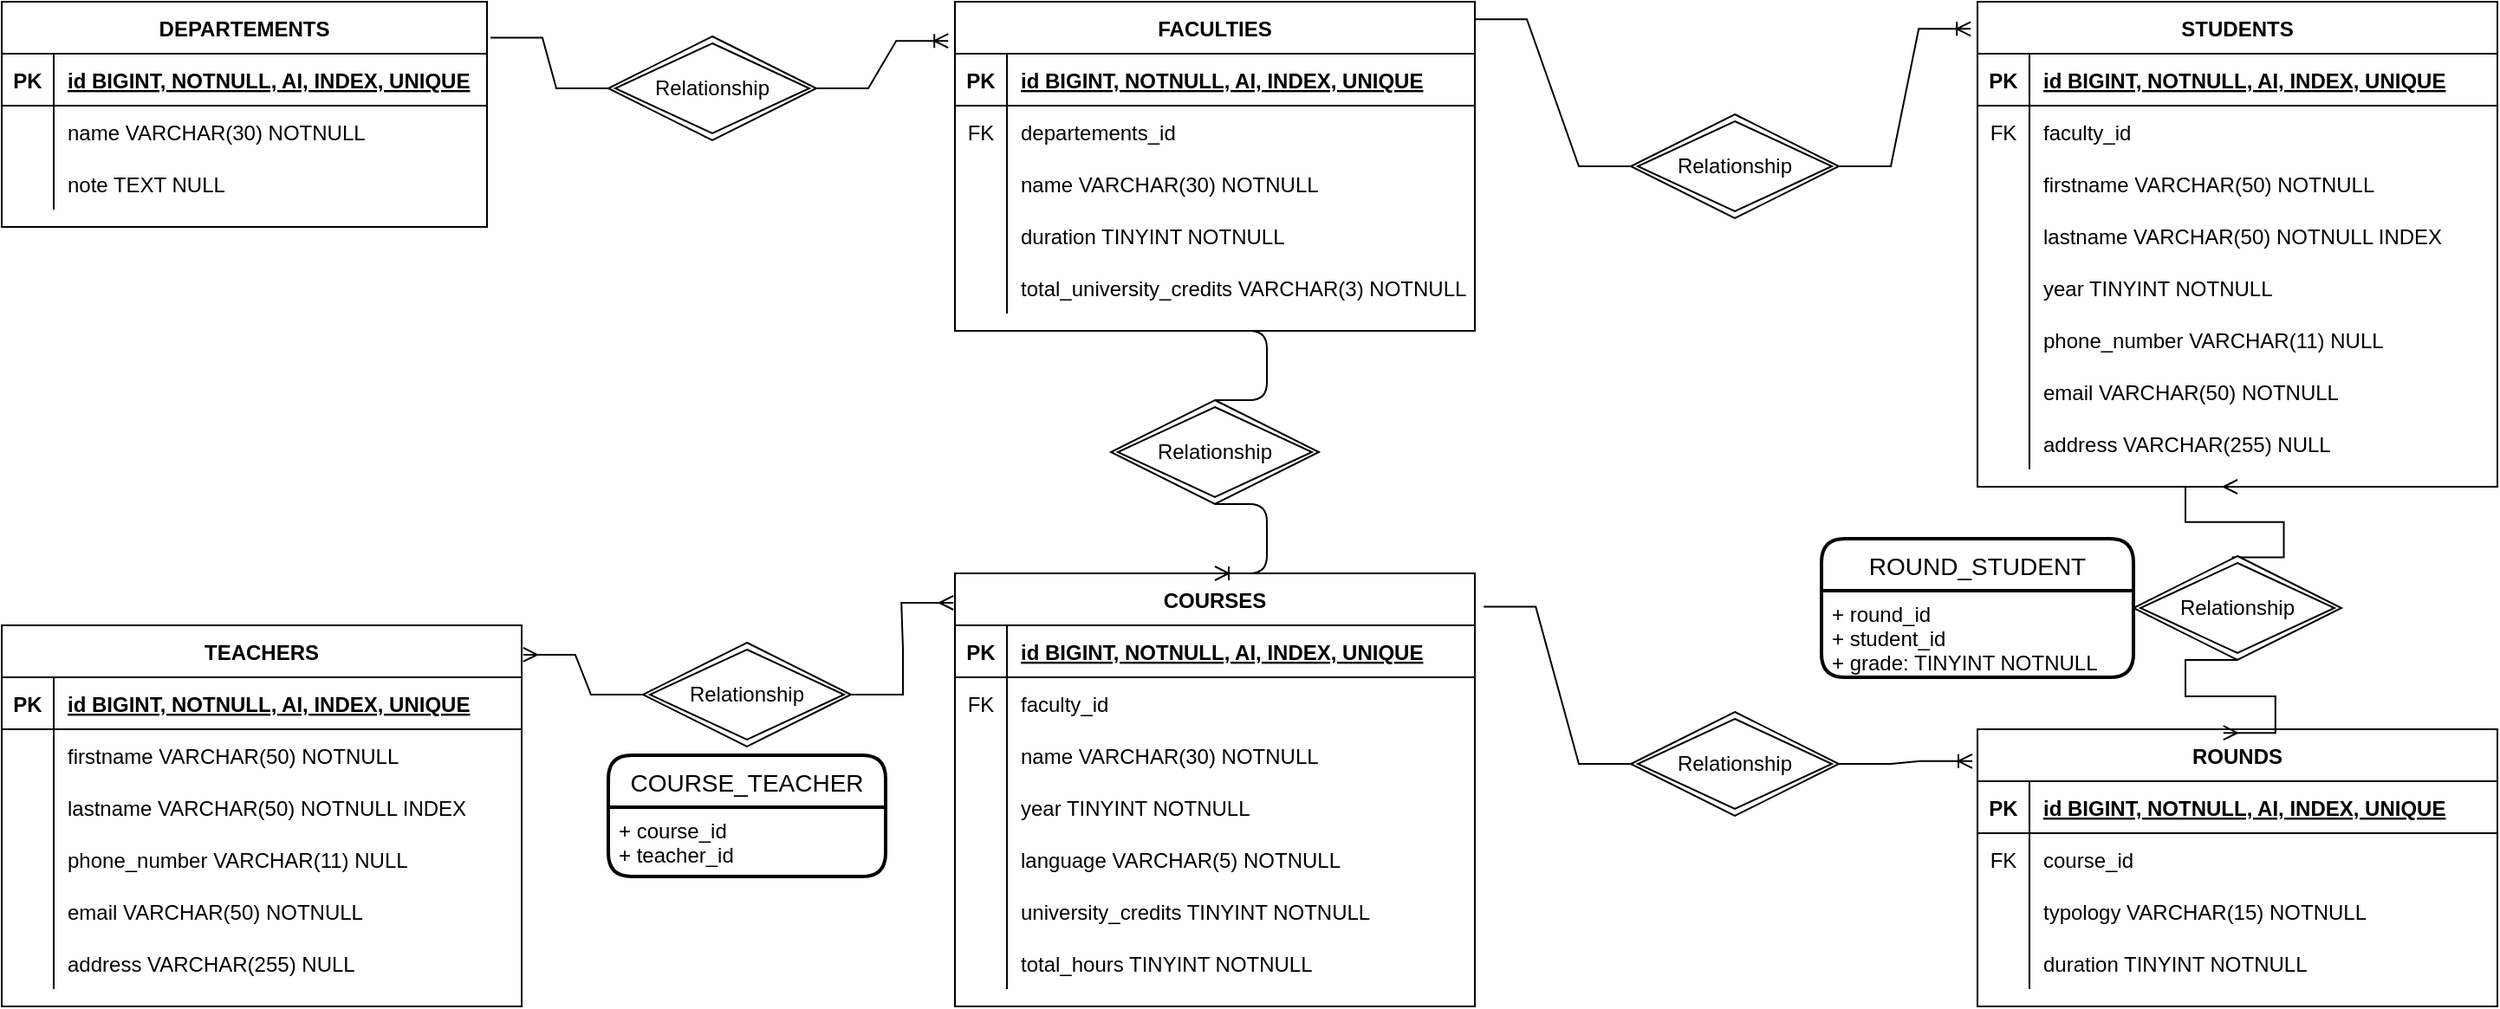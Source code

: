 <mxfile version="18.1.3" type="device"><diagram id="R2lEEEUBdFMjLlhIrx00" name="Page-1"><mxGraphModel dx="1234" dy="809" grid="1" gridSize="10" guides="1" tooltips="1" connect="1" arrows="1" fold="1" page="1" pageScale="1" pageWidth="850" pageHeight="1100" math="0" shadow="0" extFonts="Permanent Marker^https://fonts.googleapis.com/css?family=Permanent+Marker"><root><mxCell id="0"/><mxCell id="1" parent="0"/><mxCell id="C-vyLk0tnHw3VtMMgP7b-2" value="DEPARTEMENTS" style="shape=table;startSize=30;container=1;collapsible=1;childLayout=tableLayout;fixedRows=1;rowLines=0;fontStyle=1;align=center;resizeLast=1;" parent="1" vertex="1"><mxGeometry x="30" y="20" width="280" height="130" as="geometry"/></mxCell><mxCell id="C-vyLk0tnHw3VtMMgP7b-3" value="" style="shape=partialRectangle;collapsible=0;dropTarget=0;pointerEvents=0;fillColor=none;points=[[0,0.5],[1,0.5]];portConstraint=eastwest;top=0;left=0;right=0;bottom=1;" parent="C-vyLk0tnHw3VtMMgP7b-2" vertex="1"><mxGeometry y="30" width="280" height="30" as="geometry"/></mxCell><mxCell id="C-vyLk0tnHw3VtMMgP7b-4" value="PK" style="shape=partialRectangle;overflow=hidden;connectable=0;fillColor=none;top=0;left=0;bottom=0;right=0;fontStyle=1;" parent="C-vyLk0tnHw3VtMMgP7b-3" vertex="1"><mxGeometry width="30" height="30" as="geometry"><mxRectangle width="30" height="30" as="alternateBounds"/></mxGeometry></mxCell><mxCell id="C-vyLk0tnHw3VtMMgP7b-5" value="id BIGINT, NOTNULL, AI, INDEX, UNIQUE" style="shape=partialRectangle;overflow=hidden;connectable=0;fillColor=none;top=0;left=0;bottom=0;right=0;align=left;spacingLeft=6;fontStyle=5;" parent="C-vyLk0tnHw3VtMMgP7b-3" vertex="1"><mxGeometry x="30" width="250" height="30" as="geometry"><mxRectangle width="250" height="30" as="alternateBounds"/></mxGeometry></mxCell><mxCell id="2" value="" style="shape=partialRectangle;collapsible=0;dropTarget=0;pointerEvents=0;fillColor=none;points=[[0,0.5],[1,0.5]];portConstraint=eastwest;top=0;left=0;right=0;bottom=0;" parent="C-vyLk0tnHw3VtMMgP7b-2" vertex="1"><mxGeometry y="60" width="280" height="30" as="geometry"/></mxCell><mxCell id="3" value="" style="shape=partialRectangle;overflow=hidden;connectable=0;fillColor=none;top=0;left=0;bottom=0;right=0;" parent="2" vertex="1"><mxGeometry width="30" height="30" as="geometry"><mxRectangle width="30" height="30" as="alternateBounds"/></mxGeometry></mxCell><mxCell id="4" value="name VARCHAR(30) NOTNULL" style="shape=partialRectangle;overflow=hidden;connectable=0;fillColor=none;top=0;left=0;bottom=0;right=0;align=left;spacingLeft=6;" parent="2" vertex="1"><mxGeometry x="30" width="250" height="30" as="geometry"><mxRectangle width="250" height="30" as="alternateBounds"/></mxGeometry></mxCell><mxCell id="C-vyLk0tnHw3VtMMgP7b-6" value="" style="shape=partialRectangle;collapsible=0;dropTarget=0;pointerEvents=0;fillColor=none;points=[[0,0.5],[1,0.5]];portConstraint=eastwest;top=0;left=0;right=0;bottom=0;" parent="C-vyLk0tnHw3VtMMgP7b-2" vertex="1"><mxGeometry y="90" width="280" height="30" as="geometry"/></mxCell><mxCell id="C-vyLk0tnHw3VtMMgP7b-7" value="" style="shape=partialRectangle;overflow=hidden;connectable=0;fillColor=none;top=0;left=0;bottom=0;right=0;" parent="C-vyLk0tnHw3VtMMgP7b-6" vertex="1"><mxGeometry width="30" height="30" as="geometry"><mxRectangle width="30" height="30" as="alternateBounds"/></mxGeometry></mxCell><mxCell id="C-vyLk0tnHw3VtMMgP7b-8" value="note TEXT NULL" style="shape=partialRectangle;overflow=hidden;connectable=0;fillColor=none;top=0;left=0;bottom=0;right=0;align=left;spacingLeft=6;" parent="C-vyLk0tnHw3VtMMgP7b-6" vertex="1"><mxGeometry x="30" width="250" height="30" as="geometry"><mxRectangle width="250" height="30" as="alternateBounds"/></mxGeometry></mxCell><mxCell id="Ft1WFnxyvvb9Kvrl6ZHT-8" value="FACULTIES" style="shape=table;startSize=30;container=1;collapsible=1;childLayout=tableLayout;fixedRows=1;rowLines=0;fontStyle=1;align=center;resizeLast=1;" parent="1" vertex="1"><mxGeometry x="580" y="20" width="300" height="190" as="geometry"/></mxCell><mxCell id="Ft1WFnxyvvb9Kvrl6ZHT-9" value="" style="shape=partialRectangle;collapsible=0;dropTarget=0;pointerEvents=0;fillColor=none;points=[[0,0.5],[1,0.5]];portConstraint=eastwest;top=0;left=0;right=0;bottom=1;" parent="Ft1WFnxyvvb9Kvrl6ZHT-8" vertex="1"><mxGeometry y="30" width="300" height="30" as="geometry"/></mxCell><mxCell id="Ft1WFnxyvvb9Kvrl6ZHT-10" value="PK" style="shape=partialRectangle;overflow=hidden;connectable=0;fillColor=none;top=0;left=0;bottom=0;right=0;fontStyle=1;" parent="Ft1WFnxyvvb9Kvrl6ZHT-9" vertex="1"><mxGeometry width="30" height="30" as="geometry"><mxRectangle width="30" height="30" as="alternateBounds"/></mxGeometry></mxCell><mxCell id="Ft1WFnxyvvb9Kvrl6ZHT-11" value="id BIGINT, NOTNULL, AI, INDEX, UNIQUE" style="shape=partialRectangle;overflow=hidden;connectable=0;fillColor=none;top=0;left=0;bottom=0;right=0;align=left;spacingLeft=6;fontStyle=5;" parent="Ft1WFnxyvvb9Kvrl6ZHT-9" vertex="1"><mxGeometry x="30" width="270" height="30" as="geometry"><mxRectangle width="270" height="30" as="alternateBounds"/></mxGeometry></mxCell><mxCell id="Ft1WFnxyvvb9Kvrl6ZHT-12" value="" style="shape=partialRectangle;collapsible=0;dropTarget=0;pointerEvents=0;fillColor=none;points=[[0,0.5],[1,0.5]];portConstraint=eastwest;top=0;left=0;right=0;bottom=0;" parent="Ft1WFnxyvvb9Kvrl6ZHT-8" vertex="1"><mxGeometry y="60" width="300" height="30" as="geometry"/></mxCell><mxCell id="Ft1WFnxyvvb9Kvrl6ZHT-13" value="FK" style="shape=partialRectangle;overflow=hidden;connectable=0;fillColor=none;top=0;left=0;bottom=0;right=0;" parent="Ft1WFnxyvvb9Kvrl6ZHT-12" vertex="1"><mxGeometry width="30" height="30" as="geometry"><mxRectangle width="30" height="30" as="alternateBounds"/></mxGeometry></mxCell><mxCell id="Ft1WFnxyvvb9Kvrl6ZHT-14" value="departements_id" style="shape=partialRectangle;overflow=hidden;connectable=0;fillColor=none;top=0;left=0;bottom=0;right=0;align=left;spacingLeft=6;" parent="Ft1WFnxyvvb9Kvrl6ZHT-12" vertex="1"><mxGeometry x="30" width="270" height="30" as="geometry"><mxRectangle width="270" height="30" as="alternateBounds"/></mxGeometry></mxCell><mxCell id="Ft1WFnxyvvb9Kvrl6ZHT-115" value="" style="shape=partialRectangle;collapsible=0;dropTarget=0;pointerEvents=0;fillColor=none;points=[[0,0.5],[1,0.5]];portConstraint=eastwest;top=0;left=0;right=0;bottom=0;" parent="Ft1WFnxyvvb9Kvrl6ZHT-8" vertex="1"><mxGeometry y="90" width="300" height="30" as="geometry"/></mxCell><mxCell id="Ft1WFnxyvvb9Kvrl6ZHT-116" value="" style="shape=partialRectangle;overflow=hidden;connectable=0;fillColor=none;top=0;left=0;bottom=0;right=0;" parent="Ft1WFnxyvvb9Kvrl6ZHT-115" vertex="1"><mxGeometry width="30" height="30" as="geometry"><mxRectangle width="30" height="30" as="alternateBounds"/></mxGeometry></mxCell><mxCell id="Ft1WFnxyvvb9Kvrl6ZHT-117" value="name VARCHAR(30) NOTNULL" style="shape=partialRectangle;overflow=hidden;connectable=0;fillColor=none;top=0;left=0;bottom=0;right=0;align=left;spacingLeft=6;" parent="Ft1WFnxyvvb9Kvrl6ZHT-115" vertex="1"><mxGeometry x="30" width="270" height="30" as="geometry"><mxRectangle width="270" height="30" as="alternateBounds"/></mxGeometry></mxCell><mxCell id="Ft1WFnxyvvb9Kvrl6ZHT-15" value="" style="shape=partialRectangle;collapsible=0;dropTarget=0;pointerEvents=0;fillColor=none;points=[[0,0.5],[1,0.5]];portConstraint=eastwest;top=0;left=0;right=0;bottom=0;" parent="Ft1WFnxyvvb9Kvrl6ZHT-8" vertex="1"><mxGeometry y="120" width="300" height="30" as="geometry"/></mxCell><mxCell id="Ft1WFnxyvvb9Kvrl6ZHT-16" value="" style="shape=partialRectangle;overflow=hidden;connectable=0;fillColor=none;top=0;left=0;bottom=0;right=0;" parent="Ft1WFnxyvvb9Kvrl6ZHT-15" vertex="1"><mxGeometry width="30" height="30" as="geometry"><mxRectangle width="30" height="30" as="alternateBounds"/></mxGeometry></mxCell><mxCell id="Ft1WFnxyvvb9Kvrl6ZHT-17" value="duration TINYINT NOTNULL" style="shape=partialRectangle;overflow=hidden;connectable=0;fillColor=none;top=0;left=0;bottom=0;right=0;align=left;spacingLeft=6;" parent="Ft1WFnxyvvb9Kvrl6ZHT-15" vertex="1"><mxGeometry x="30" width="270" height="30" as="geometry"><mxRectangle width="270" height="30" as="alternateBounds"/></mxGeometry></mxCell><mxCell id="Ft1WFnxyvvb9Kvrl6ZHT-18" value="" style="shape=partialRectangle;collapsible=0;dropTarget=0;pointerEvents=0;fillColor=none;points=[[0,0.5],[1,0.5]];portConstraint=eastwest;top=0;left=0;right=0;bottom=0;" parent="Ft1WFnxyvvb9Kvrl6ZHT-8" vertex="1"><mxGeometry y="150" width="300" height="30" as="geometry"/></mxCell><mxCell id="Ft1WFnxyvvb9Kvrl6ZHT-19" value="" style="shape=partialRectangle;overflow=hidden;connectable=0;fillColor=none;top=0;left=0;bottom=0;right=0;" parent="Ft1WFnxyvvb9Kvrl6ZHT-18" vertex="1"><mxGeometry width="30" height="30" as="geometry"><mxRectangle width="30" height="30" as="alternateBounds"/></mxGeometry></mxCell><mxCell id="Ft1WFnxyvvb9Kvrl6ZHT-20" value="total_university_credits VARCHAR(3) NOTNULL" style="shape=partialRectangle;overflow=hidden;connectable=0;fillColor=none;top=0;left=0;bottom=0;right=0;align=left;spacingLeft=6;" parent="Ft1WFnxyvvb9Kvrl6ZHT-18" vertex="1"><mxGeometry x="30" width="270" height="30" as="geometry"><mxRectangle width="270" height="30" as="alternateBounds"/></mxGeometry></mxCell><mxCell id="Ft1WFnxyvvb9Kvrl6ZHT-21" value="COURSES" style="shape=table;startSize=30;container=1;collapsible=1;childLayout=tableLayout;fixedRows=1;rowLines=0;fontStyle=1;align=center;resizeLast=1;" parent="1" vertex="1"><mxGeometry x="580" y="350" width="300" height="250" as="geometry"/></mxCell><mxCell id="Ft1WFnxyvvb9Kvrl6ZHT-22" value="" style="shape=partialRectangle;collapsible=0;dropTarget=0;pointerEvents=0;fillColor=none;points=[[0,0.5],[1,0.5]];portConstraint=eastwest;top=0;left=0;right=0;bottom=1;" parent="Ft1WFnxyvvb9Kvrl6ZHT-21" vertex="1"><mxGeometry y="30" width="300" height="30" as="geometry"/></mxCell><mxCell id="Ft1WFnxyvvb9Kvrl6ZHT-23" value="PK" style="shape=partialRectangle;overflow=hidden;connectable=0;fillColor=none;top=0;left=0;bottom=0;right=0;fontStyle=1;" parent="Ft1WFnxyvvb9Kvrl6ZHT-22" vertex="1"><mxGeometry width="30" height="30" as="geometry"><mxRectangle width="30" height="30" as="alternateBounds"/></mxGeometry></mxCell><mxCell id="Ft1WFnxyvvb9Kvrl6ZHT-24" value="id BIGINT, NOTNULL, AI, INDEX, UNIQUE" style="shape=partialRectangle;overflow=hidden;connectable=0;fillColor=none;top=0;left=0;bottom=0;right=0;align=left;spacingLeft=6;fontStyle=5;" parent="Ft1WFnxyvvb9Kvrl6ZHT-22" vertex="1"><mxGeometry x="30" width="270" height="30" as="geometry"><mxRectangle width="270" height="30" as="alternateBounds"/></mxGeometry></mxCell><mxCell id="5" value="" style="shape=partialRectangle;collapsible=0;dropTarget=0;pointerEvents=0;fillColor=none;points=[[0,0.5],[1,0.5]];portConstraint=eastwest;top=0;left=0;right=0;bottom=0;" parent="Ft1WFnxyvvb9Kvrl6ZHT-21" vertex="1"><mxGeometry y="60" width="300" height="30" as="geometry"/></mxCell><mxCell id="6" value="FK" style="shape=partialRectangle;overflow=hidden;connectable=0;fillColor=none;top=0;left=0;bottom=0;right=0;" parent="5" vertex="1"><mxGeometry width="30" height="30" as="geometry"><mxRectangle width="30" height="30" as="alternateBounds"/></mxGeometry></mxCell><mxCell id="7" value="faculty_id" style="shape=partialRectangle;overflow=hidden;connectable=0;fillColor=none;top=0;left=0;bottom=0;right=0;align=left;spacingLeft=6;" parent="5" vertex="1"><mxGeometry x="30" width="270" height="30" as="geometry"><mxRectangle width="270" height="30" as="alternateBounds"/></mxGeometry></mxCell><mxCell id="Ft1WFnxyvvb9Kvrl6ZHT-25" value="" style="shape=partialRectangle;collapsible=0;dropTarget=0;pointerEvents=0;fillColor=none;points=[[0,0.5],[1,0.5]];portConstraint=eastwest;top=0;left=0;right=0;bottom=0;" parent="Ft1WFnxyvvb9Kvrl6ZHT-21" vertex="1"><mxGeometry y="90" width="300" height="30" as="geometry"/></mxCell><mxCell id="Ft1WFnxyvvb9Kvrl6ZHT-26" value="" style="shape=partialRectangle;overflow=hidden;connectable=0;fillColor=none;top=0;left=0;bottom=0;right=0;" parent="Ft1WFnxyvvb9Kvrl6ZHT-25" vertex="1"><mxGeometry width="30" height="30" as="geometry"><mxRectangle width="30" height="30" as="alternateBounds"/></mxGeometry></mxCell><mxCell id="Ft1WFnxyvvb9Kvrl6ZHT-27" value="name VARCHAR(30) NOTNULL" style="shape=partialRectangle;overflow=hidden;connectable=0;fillColor=none;top=0;left=0;bottom=0;right=0;align=left;spacingLeft=6;" parent="Ft1WFnxyvvb9Kvrl6ZHT-25" vertex="1"><mxGeometry x="30" width="270" height="30" as="geometry"><mxRectangle width="270" height="30" as="alternateBounds"/></mxGeometry></mxCell><mxCell id="Ft1WFnxyvvb9Kvrl6ZHT-28" value="" style="shape=partialRectangle;collapsible=0;dropTarget=0;pointerEvents=0;fillColor=none;points=[[0,0.5],[1,0.5]];portConstraint=eastwest;top=0;left=0;right=0;bottom=0;" parent="Ft1WFnxyvvb9Kvrl6ZHT-21" vertex="1"><mxGeometry y="120" width="300" height="30" as="geometry"/></mxCell><mxCell id="Ft1WFnxyvvb9Kvrl6ZHT-29" value="" style="shape=partialRectangle;overflow=hidden;connectable=0;fillColor=none;top=0;left=0;bottom=0;right=0;" parent="Ft1WFnxyvvb9Kvrl6ZHT-28" vertex="1"><mxGeometry width="30" height="30" as="geometry"><mxRectangle width="30" height="30" as="alternateBounds"/></mxGeometry></mxCell><mxCell id="Ft1WFnxyvvb9Kvrl6ZHT-30" value="year TINYINT NOTNULL" style="shape=partialRectangle;overflow=hidden;connectable=0;fillColor=none;top=0;left=0;bottom=0;right=0;align=left;spacingLeft=6;" parent="Ft1WFnxyvvb9Kvrl6ZHT-28" vertex="1"><mxGeometry x="30" width="270" height="30" as="geometry"><mxRectangle width="270" height="30" as="alternateBounds"/></mxGeometry></mxCell><mxCell id="Ft1WFnxyvvb9Kvrl6ZHT-31" value="" style="shape=partialRectangle;collapsible=0;dropTarget=0;pointerEvents=0;fillColor=none;points=[[0,0.5],[1,0.5]];portConstraint=eastwest;top=0;left=0;right=0;bottom=0;" parent="Ft1WFnxyvvb9Kvrl6ZHT-21" vertex="1"><mxGeometry y="150" width="300" height="30" as="geometry"/></mxCell><mxCell id="Ft1WFnxyvvb9Kvrl6ZHT-32" value="" style="shape=partialRectangle;overflow=hidden;connectable=0;fillColor=none;top=0;left=0;bottom=0;right=0;" parent="Ft1WFnxyvvb9Kvrl6ZHT-31" vertex="1"><mxGeometry width="30" height="30" as="geometry"><mxRectangle width="30" height="30" as="alternateBounds"/></mxGeometry></mxCell><mxCell id="Ft1WFnxyvvb9Kvrl6ZHT-33" value="language VARCHAR(5) NOTNULL" style="shape=partialRectangle;overflow=hidden;connectable=0;fillColor=none;top=0;left=0;bottom=0;right=0;align=left;spacingLeft=6;" parent="Ft1WFnxyvvb9Kvrl6ZHT-31" vertex="1"><mxGeometry x="30" width="270" height="30" as="geometry"><mxRectangle width="270" height="30" as="alternateBounds"/></mxGeometry></mxCell><mxCell id="Ft1WFnxyvvb9Kvrl6ZHT-34" value="" style="shape=partialRectangle;collapsible=0;dropTarget=0;pointerEvents=0;fillColor=none;points=[[0,0.5],[1,0.5]];portConstraint=eastwest;top=0;left=0;right=0;bottom=0;" parent="Ft1WFnxyvvb9Kvrl6ZHT-21" vertex="1"><mxGeometry y="180" width="300" height="30" as="geometry"/></mxCell><mxCell id="Ft1WFnxyvvb9Kvrl6ZHT-35" value="" style="shape=partialRectangle;overflow=hidden;connectable=0;fillColor=none;top=0;left=0;bottom=0;right=0;" parent="Ft1WFnxyvvb9Kvrl6ZHT-34" vertex="1"><mxGeometry width="30" height="30" as="geometry"><mxRectangle width="30" height="30" as="alternateBounds"/></mxGeometry></mxCell><mxCell id="Ft1WFnxyvvb9Kvrl6ZHT-36" value="university_credits TINYINT NOTNULL" style="shape=partialRectangle;overflow=hidden;connectable=0;fillColor=none;top=0;left=0;bottom=0;right=0;align=left;spacingLeft=6;" parent="Ft1WFnxyvvb9Kvrl6ZHT-34" vertex="1"><mxGeometry x="30" width="270" height="30" as="geometry"><mxRectangle width="270" height="30" as="alternateBounds"/></mxGeometry></mxCell><mxCell id="Ft1WFnxyvvb9Kvrl6ZHT-37" value="" style="shape=partialRectangle;collapsible=0;dropTarget=0;pointerEvents=0;fillColor=none;points=[[0,0.5],[1,0.5]];portConstraint=eastwest;top=0;left=0;right=0;bottom=0;" parent="Ft1WFnxyvvb9Kvrl6ZHT-21" vertex="1"><mxGeometry y="210" width="300" height="30" as="geometry"/></mxCell><mxCell id="Ft1WFnxyvvb9Kvrl6ZHT-38" value="" style="shape=partialRectangle;overflow=hidden;connectable=0;fillColor=none;top=0;left=0;bottom=0;right=0;" parent="Ft1WFnxyvvb9Kvrl6ZHT-37" vertex="1"><mxGeometry width="30" height="30" as="geometry"><mxRectangle width="30" height="30" as="alternateBounds"/></mxGeometry></mxCell><mxCell id="Ft1WFnxyvvb9Kvrl6ZHT-39" value="total_hours TINYINT NOTNULL" style="shape=partialRectangle;overflow=hidden;connectable=0;fillColor=none;top=0;left=0;bottom=0;right=0;align=left;spacingLeft=6;" parent="Ft1WFnxyvvb9Kvrl6ZHT-37" vertex="1"><mxGeometry x="30" width="270" height="30" as="geometry"><mxRectangle width="270" height="30" as="alternateBounds"/></mxGeometry></mxCell><mxCell id="Ft1WFnxyvvb9Kvrl6ZHT-40" value="TEACHERS" style="shape=table;startSize=30;container=1;collapsible=1;childLayout=tableLayout;fixedRows=1;rowLines=0;fontStyle=1;align=center;resizeLast=1;" parent="1" vertex="1"><mxGeometry x="30" y="380" width="300" height="220" as="geometry"/></mxCell><mxCell id="Ft1WFnxyvvb9Kvrl6ZHT-41" value="" style="shape=partialRectangle;collapsible=0;dropTarget=0;pointerEvents=0;fillColor=none;points=[[0,0.5],[1,0.5]];portConstraint=eastwest;top=0;left=0;right=0;bottom=1;" parent="Ft1WFnxyvvb9Kvrl6ZHT-40" vertex="1"><mxGeometry y="30" width="300" height="30" as="geometry"/></mxCell><mxCell id="Ft1WFnxyvvb9Kvrl6ZHT-42" value="PK" style="shape=partialRectangle;overflow=hidden;connectable=0;fillColor=none;top=0;left=0;bottom=0;right=0;fontStyle=1;" parent="Ft1WFnxyvvb9Kvrl6ZHT-41" vertex="1"><mxGeometry width="30" height="30" as="geometry"><mxRectangle width="30" height="30" as="alternateBounds"/></mxGeometry></mxCell><mxCell id="Ft1WFnxyvvb9Kvrl6ZHT-43" value="id BIGINT, NOTNULL, AI, INDEX, UNIQUE" style="shape=partialRectangle;overflow=hidden;connectable=0;fillColor=none;top=0;left=0;bottom=0;right=0;align=left;spacingLeft=6;fontStyle=5;" parent="Ft1WFnxyvvb9Kvrl6ZHT-41" vertex="1"><mxGeometry x="30" width="270" height="30" as="geometry"><mxRectangle width="270" height="30" as="alternateBounds"/></mxGeometry></mxCell><mxCell id="Ft1WFnxyvvb9Kvrl6ZHT-44" value="" style="shape=partialRectangle;collapsible=0;dropTarget=0;pointerEvents=0;fillColor=none;points=[[0,0.5],[1,0.5]];portConstraint=eastwest;top=0;left=0;right=0;bottom=0;" parent="Ft1WFnxyvvb9Kvrl6ZHT-40" vertex="1"><mxGeometry y="60" width="300" height="30" as="geometry"/></mxCell><mxCell id="Ft1WFnxyvvb9Kvrl6ZHT-45" value="" style="shape=partialRectangle;overflow=hidden;connectable=0;fillColor=none;top=0;left=0;bottom=0;right=0;" parent="Ft1WFnxyvvb9Kvrl6ZHT-44" vertex="1"><mxGeometry width="30" height="30" as="geometry"><mxRectangle width="30" height="30" as="alternateBounds"/></mxGeometry></mxCell><mxCell id="Ft1WFnxyvvb9Kvrl6ZHT-46" value="firstname VARCHAR(50) NOTNULL" style="shape=partialRectangle;overflow=hidden;connectable=0;fillColor=none;top=0;left=0;bottom=0;right=0;align=left;spacingLeft=6;" parent="Ft1WFnxyvvb9Kvrl6ZHT-44" vertex="1"><mxGeometry x="30" width="270" height="30" as="geometry"><mxRectangle width="270" height="30" as="alternateBounds"/></mxGeometry></mxCell><mxCell id="Ft1WFnxyvvb9Kvrl6ZHT-59" value="" style="shape=partialRectangle;collapsible=0;dropTarget=0;pointerEvents=0;fillColor=none;points=[[0,0.5],[1,0.5]];portConstraint=eastwest;top=0;left=0;right=0;bottom=0;" parent="Ft1WFnxyvvb9Kvrl6ZHT-40" vertex="1"><mxGeometry y="90" width="300" height="30" as="geometry"/></mxCell><mxCell id="Ft1WFnxyvvb9Kvrl6ZHT-60" value="" style="shape=partialRectangle;overflow=hidden;connectable=0;fillColor=none;top=0;left=0;bottom=0;right=0;" parent="Ft1WFnxyvvb9Kvrl6ZHT-59" vertex="1"><mxGeometry width="30" height="30" as="geometry"><mxRectangle width="30" height="30" as="alternateBounds"/></mxGeometry></mxCell><mxCell id="Ft1WFnxyvvb9Kvrl6ZHT-61" value="lastname VARCHAR(50) NOTNULL INDEX" style="shape=partialRectangle;overflow=hidden;connectable=0;fillColor=none;top=0;left=0;bottom=0;right=0;align=left;spacingLeft=6;" parent="Ft1WFnxyvvb9Kvrl6ZHT-59" vertex="1"><mxGeometry x="30" width="270" height="30" as="geometry"><mxRectangle width="270" height="30" as="alternateBounds"/></mxGeometry></mxCell><mxCell id="Ft1WFnxyvvb9Kvrl6ZHT-47" value="" style="shape=partialRectangle;collapsible=0;dropTarget=0;pointerEvents=0;fillColor=none;points=[[0,0.5],[1,0.5]];portConstraint=eastwest;top=0;left=0;right=0;bottom=0;" parent="Ft1WFnxyvvb9Kvrl6ZHT-40" vertex="1"><mxGeometry y="120" width="300" height="30" as="geometry"/></mxCell><mxCell id="Ft1WFnxyvvb9Kvrl6ZHT-48" value="" style="shape=partialRectangle;overflow=hidden;connectable=0;fillColor=none;top=0;left=0;bottom=0;right=0;" parent="Ft1WFnxyvvb9Kvrl6ZHT-47" vertex="1"><mxGeometry width="30" height="30" as="geometry"><mxRectangle width="30" height="30" as="alternateBounds"/></mxGeometry></mxCell><mxCell id="Ft1WFnxyvvb9Kvrl6ZHT-49" value="phone_number VARCHAR(11) NULL" style="shape=partialRectangle;overflow=hidden;connectable=0;fillColor=none;top=0;left=0;bottom=0;right=0;align=left;spacingLeft=6;" parent="Ft1WFnxyvvb9Kvrl6ZHT-47" vertex="1"><mxGeometry x="30" width="270" height="30" as="geometry"><mxRectangle width="270" height="30" as="alternateBounds"/></mxGeometry></mxCell><mxCell id="Ft1WFnxyvvb9Kvrl6ZHT-50" value="" style="shape=partialRectangle;collapsible=0;dropTarget=0;pointerEvents=0;fillColor=none;points=[[0,0.5],[1,0.5]];portConstraint=eastwest;top=0;left=0;right=0;bottom=0;" parent="Ft1WFnxyvvb9Kvrl6ZHT-40" vertex="1"><mxGeometry y="150" width="300" height="30" as="geometry"/></mxCell><mxCell id="Ft1WFnxyvvb9Kvrl6ZHT-51" value="" style="shape=partialRectangle;overflow=hidden;connectable=0;fillColor=none;top=0;left=0;bottom=0;right=0;" parent="Ft1WFnxyvvb9Kvrl6ZHT-50" vertex="1"><mxGeometry width="30" height="30" as="geometry"><mxRectangle width="30" height="30" as="alternateBounds"/></mxGeometry></mxCell><mxCell id="Ft1WFnxyvvb9Kvrl6ZHT-52" value="email VARCHAR(50) NOTNULL" style="shape=partialRectangle;overflow=hidden;connectable=0;fillColor=none;top=0;left=0;bottom=0;right=0;align=left;spacingLeft=6;" parent="Ft1WFnxyvvb9Kvrl6ZHT-50" vertex="1"><mxGeometry x="30" width="270" height="30" as="geometry"><mxRectangle width="270" height="30" as="alternateBounds"/></mxGeometry></mxCell><mxCell id="Ft1WFnxyvvb9Kvrl6ZHT-53" value="" style="shape=partialRectangle;collapsible=0;dropTarget=0;pointerEvents=0;fillColor=none;points=[[0,0.5],[1,0.5]];portConstraint=eastwest;top=0;left=0;right=0;bottom=0;" parent="Ft1WFnxyvvb9Kvrl6ZHT-40" vertex="1"><mxGeometry y="180" width="300" height="30" as="geometry"/></mxCell><mxCell id="Ft1WFnxyvvb9Kvrl6ZHT-54" value="" style="shape=partialRectangle;overflow=hidden;connectable=0;fillColor=none;top=0;left=0;bottom=0;right=0;" parent="Ft1WFnxyvvb9Kvrl6ZHT-53" vertex="1"><mxGeometry width="30" height="30" as="geometry"><mxRectangle width="30" height="30" as="alternateBounds"/></mxGeometry></mxCell><mxCell id="Ft1WFnxyvvb9Kvrl6ZHT-55" value="address VARCHAR(255) NULL" style="shape=partialRectangle;overflow=hidden;connectable=0;fillColor=none;top=0;left=0;bottom=0;right=0;align=left;spacingLeft=6;" parent="Ft1WFnxyvvb9Kvrl6ZHT-53" vertex="1"><mxGeometry x="30" width="270" height="30" as="geometry"><mxRectangle width="270" height="30" as="alternateBounds"/></mxGeometry></mxCell><mxCell id="Ft1WFnxyvvb9Kvrl6ZHT-62" value="STUDENTS" style="shape=table;startSize=30;container=1;collapsible=1;childLayout=tableLayout;fixedRows=1;rowLines=0;fontStyle=1;align=center;resizeLast=1;" parent="1" vertex="1"><mxGeometry x="1170" y="20" width="300" height="280" as="geometry"/></mxCell><mxCell id="Ft1WFnxyvvb9Kvrl6ZHT-63" value="" style="shape=partialRectangle;collapsible=0;dropTarget=0;pointerEvents=0;fillColor=none;points=[[0,0.5],[1,0.5]];portConstraint=eastwest;top=0;left=0;right=0;bottom=1;" parent="Ft1WFnxyvvb9Kvrl6ZHT-62" vertex="1"><mxGeometry y="30" width="300" height="30" as="geometry"/></mxCell><mxCell id="Ft1WFnxyvvb9Kvrl6ZHT-64" value="PK" style="shape=partialRectangle;overflow=hidden;connectable=0;fillColor=none;top=0;left=0;bottom=0;right=0;fontStyle=1;" parent="Ft1WFnxyvvb9Kvrl6ZHT-63" vertex="1"><mxGeometry width="30" height="30" as="geometry"><mxRectangle width="30" height="30" as="alternateBounds"/></mxGeometry></mxCell><mxCell id="Ft1WFnxyvvb9Kvrl6ZHT-65" value="id BIGINT, NOTNULL, AI, INDEX, UNIQUE" style="shape=partialRectangle;overflow=hidden;connectable=0;fillColor=none;top=0;left=0;bottom=0;right=0;align=left;spacingLeft=6;fontStyle=5;" parent="Ft1WFnxyvvb9Kvrl6ZHT-63" vertex="1"><mxGeometry x="30" width="270" height="30" as="geometry"><mxRectangle width="270" height="30" as="alternateBounds"/></mxGeometry></mxCell><mxCell id="Ft1WFnxyvvb9Kvrl6ZHT-66" value="" style="shape=partialRectangle;collapsible=0;dropTarget=0;pointerEvents=0;fillColor=none;points=[[0,0.5],[1,0.5]];portConstraint=eastwest;top=0;left=0;right=0;bottom=0;" parent="Ft1WFnxyvvb9Kvrl6ZHT-62" vertex="1"><mxGeometry y="60" width="300" height="30" as="geometry"/></mxCell><mxCell id="Ft1WFnxyvvb9Kvrl6ZHT-67" value="FK" style="shape=partialRectangle;overflow=hidden;connectable=0;fillColor=none;top=0;left=0;bottom=0;right=0;" parent="Ft1WFnxyvvb9Kvrl6ZHT-66" vertex="1"><mxGeometry width="30" height="30" as="geometry"><mxRectangle width="30" height="30" as="alternateBounds"/></mxGeometry></mxCell><mxCell id="Ft1WFnxyvvb9Kvrl6ZHT-68" value="faculty_id" style="shape=partialRectangle;overflow=hidden;connectable=0;fillColor=none;top=0;left=0;bottom=0;right=0;align=left;spacingLeft=6;" parent="Ft1WFnxyvvb9Kvrl6ZHT-66" vertex="1"><mxGeometry x="30" width="270" height="30" as="geometry"><mxRectangle width="270" height="30" as="alternateBounds"/></mxGeometry></mxCell><mxCell id="Ft1WFnxyvvb9Kvrl6ZHT-123" value="" style="shape=partialRectangle;collapsible=0;dropTarget=0;pointerEvents=0;fillColor=none;points=[[0,0.5],[1,0.5]];portConstraint=eastwest;top=0;left=0;right=0;bottom=0;" parent="Ft1WFnxyvvb9Kvrl6ZHT-62" vertex="1"><mxGeometry y="90" width="300" height="30" as="geometry"/></mxCell><mxCell id="Ft1WFnxyvvb9Kvrl6ZHT-124" value="" style="shape=partialRectangle;overflow=hidden;connectable=0;fillColor=none;top=0;left=0;bottom=0;right=0;" parent="Ft1WFnxyvvb9Kvrl6ZHT-123" vertex="1"><mxGeometry width="30" height="30" as="geometry"><mxRectangle width="30" height="30" as="alternateBounds"/></mxGeometry></mxCell><mxCell id="Ft1WFnxyvvb9Kvrl6ZHT-125" value="firstname VARCHAR(50) NOTNULL" style="shape=partialRectangle;overflow=hidden;connectable=0;fillColor=none;top=0;left=0;bottom=0;right=0;align=left;spacingLeft=6;" parent="Ft1WFnxyvvb9Kvrl6ZHT-123" vertex="1"><mxGeometry x="30" width="270" height="30" as="geometry"><mxRectangle width="270" height="30" as="alternateBounds"/></mxGeometry></mxCell><mxCell id="Ft1WFnxyvvb9Kvrl6ZHT-69" value="" style="shape=partialRectangle;collapsible=0;dropTarget=0;pointerEvents=0;fillColor=none;points=[[0,0.5],[1,0.5]];portConstraint=eastwest;top=0;left=0;right=0;bottom=0;" parent="Ft1WFnxyvvb9Kvrl6ZHT-62" vertex="1"><mxGeometry y="120" width="300" height="30" as="geometry"/></mxCell><mxCell id="Ft1WFnxyvvb9Kvrl6ZHT-70" value="" style="shape=partialRectangle;overflow=hidden;connectable=0;fillColor=none;top=0;left=0;bottom=0;right=0;" parent="Ft1WFnxyvvb9Kvrl6ZHT-69" vertex="1"><mxGeometry width="30" height="30" as="geometry"><mxRectangle width="30" height="30" as="alternateBounds"/></mxGeometry></mxCell><mxCell id="Ft1WFnxyvvb9Kvrl6ZHT-71" value="lastname VARCHAR(50) NOTNULL INDEX" style="shape=partialRectangle;overflow=hidden;connectable=0;fillColor=none;top=0;left=0;bottom=0;right=0;align=left;spacingLeft=6;" parent="Ft1WFnxyvvb9Kvrl6ZHT-69" vertex="1"><mxGeometry x="30" width="270" height="30" as="geometry"><mxRectangle width="270" height="30" as="alternateBounds"/></mxGeometry></mxCell><mxCell id="Ft1WFnxyvvb9Kvrl6ZHT-81" value="" style="shape=partialRectangle;collapsible=0;dropTarget=0;pointerEvents=0;fillColor=none;points=[[0,0.5],[1,0.5]];portConstraint=eastwest;top=0;left=0;right=0;bottom=0;" parent="Ft1WFnxyvvb9Kvrl6ZHT-62" vertex="1"><mxGeometry y="150" width="300" height="30" as="geometry"/></mxCell><mxCell id="Ft1WFnxyvvb9Kvrl6ZHT-82" value="" style="shape=partialRectangle;overflow=hidden;connectable=0;fillColor=none;top=0;left=0;bottom=0;right=0;" parent="Ft1WFnxyvvb9Kvrl6ZHT-81" vertex="1"><mxGeometry width="30" height="30" as="geometry"><mxRectangle width="30" height="30" as="alternateBounds"/></mxGeometry></mxCell><mxCell id="Ft1WFnxyvvb9Kvrl6ZHT-83" value="year TINYINT NOTNULL" style="shape=partialRectangle;overflow=hidden;connectable=0;fillColor=none;top=0;left=0;bottom=0;right=0;align=left;spacingLeft=6;" parent="Ft1WFnxyvvb9Kvrl6ZHT-81" vertex="1"><mxGeometry x="30" width="270" height="30" as="geometry"><mxRectangle width="270" height="30" as="alternateBounds"/></mxGeometry></mxCell><mxCell id="Ft1WFnxyvvb9Kvrl6ZHT-72" value="" style="shape=partialRectangle;collapsible=0;dropTarget=0;pointerEvents=0;fillColor=none;points=[[0,0.5],[1,0.5]];portConstraint=eastwest;top=0;left=0;right=0;bottom=0;" parent="Ft1WFnxyvvb9Kvrl6ZHT-62" vertex="1"><mxGeometry y="180" width="300" height="30" as="geometry"/></mxCell><mxCell id="Ft1WFnxyvvb9Kvrl6ZHT-73" value="" style="shape=partialRectangle;overflow=hidden;connectable=0;fillColor=none;top=0;left=0;bottom=0;right=0;" parent="Ft1WFnxyvvb9Kvrl6ZHT-72" vertex="1"><mxGeometry width="30" height="30" as="geometry"><mxRectangle width="30" height="30" as="alternateBounds"/></mxGeometry></mxCell><mxCell id="Ft1WFnxyvvb9Kvrl6ZHT-74" value="phone_number VARCHAR(11) NULL" style="shape=partialRectangle;overflow=hidden;connectable=0;fillColor=none;top=0;left=0;bottom=0;right=0;align=left;spacingLeft=6;" parent="Ft1WFnxyvvb9Kvrl6ZHT-72" vertex="1"><mxGeometry x="30" width="270" height="30" as="geometry"><mxRectangle width="270" height="30" as="alternateBounds"/></mxGeometry></mxCell><mxCell id="Ft1WFnxyvvb9Kvrl6ZHT-75" value="" style="shape=partialRectangle;collapsible=0;dropTarget=0;pointerEvents=0;fillColor=none;points=[[0,0.5],[1,0.5]];portConstraint=eastwest;top=0;left=0;right=0;bottom=0;" parent="Ft1WFnxyvvb9Kvrl6ZHT-62" vertex="1"><mxGeometry y="210" width="300" height="30" as="geometry"/></mxCell><mxCell id="Ft1WFnxyvvb9Kvrl6ZHT-76" value="" style="shape=partialRectangle;overflow=hidden;connectable=0;fillColor=none;top=0;left=0;bottom=0;right=0;" parent="Ft1WFnxyvvb9Kvrl6ZHT-75" vertex="1"><mxGeometry width="30" height="30" as="geometry"><mxRectangle width="30" height="30" as="alternateBounds"/></mxGeometry></mxCell><mxCell id="Ft1WFnxyvvb9Kvrl6ZHT-77" value="email VARCHAR(50) NOTNULL" style="shape=partialRectangle;overflow=hidden;connectable=0;fillColor=none;top=0;left=0;bottom=0;right=0;align=left;spacingLeft=6;" parent="Ft1WFnxyvvb9Kvrl6ZHT-75" vertex="1"><mxGeometry x="30" width="270" height="30" as="geometry"><mxRectangle width="270" height="30" as="alternateBounds"/></mxGeometry></mxCell><mxCell id="Ft1WFnxyvvb9Kvrl6ZHT-78" value="" style="shape=partialRectangle;collapsible=0;dropTarget=0;pointerEvents=0;fillColor=none;points=[[0,0.5],[1,0.5]];portConstraint=eastwest;top=0;left=0;right=0;bottom=0;" parent="Ft1WFnxyvvb9Kvrl6ZHT-62" vertex="1"><mxGeometry y="240" width="300" height="30" as="geometry"/></mxCell><mxCell id="Ft1WFnxyvvb9Kvrl6ZHT-79" value="" style="shape=partialRectangle;overflow=hidden;connectable=0;fillColor=none;top=0;left=0;bottom=0;right=0;" parent="Ft1WFnxyvvb9Kvrl6ZHT-78" vertex="1"><mxGeometry width="30" height="30" as="geometry"><mxRectangle width="30" height="30" as="alternateBounds"/></mxGeometry></mxCell><mxCell id="Ft1WFnxyvvb9Kvrl6ZHT-80" value="address VARCHAR(255) NULL" style="shape=partialRectangle;overflow=hidden;connectable=0;fillColor=none;top=0;left=0;bottom=0;right=0;align=left;spacingLeft=6;" parent="Ft1WFnxyvvb9Kvrl6ZHT-78" vertex="1"><mxGeometry x="30" width="270" height="30" as="geometry"><mxRectangle width="270" height="30" as="alternateBounds"/></mxGeometry></mxCell><mxCell id="Ft1WFnxyvvb9Kvrl6ZHT-84" value="ROUNDS" style="shape=table;startSize=30;container=1;collapsible=1;childLayout=tableLayout;fixedRows=1;rowLines=0;fontStyle=1;align=center;resizeLast=1;" parent="1" vertex="1"><mxGeometry x="1170" y="440" width="300" height="160" as="geometry"/></mxCell><mxCell id="Ft1WFnxyvvb9Kvrl6ZHT-85" value="" style="shape=partialRectangle;collapsible=0;dropTarget=0;pointerEvents=0;fillColor=none;points=[[0,0.5],[1,0.5]];portConstraint=eastwest;top=0;left=0;right=0;bottom=1;" parent="Ft1WFnxyvvb9Kvrl6ZHT-84" vertex="1"><mxGeometry y="30" width="300" height="30" as="geometry"/></mxCell><mxCell id="Ft1WFnxyvvb9Kvrl6ZHT-86" value="PK" style="shape=partialRectangle;overflow=hidden;connectable=0;fillColor=none;top=0;left=0;bottom=0;right=0;fontStyle=1;" parent="Ft1WFnxyvvb9Kvrl6ZHT-85" vertex="1"><mxGeometry width="30" height="30" as="geometry"><mxRectangle width="30" height="30" as="alternateBounds"/></mxGeometry></mxCell><mxCell id="Ft1WFnxyvvb9Kvrl6ZHT-87" value="id BIGINT, NOTNULL, AI, INDEX, UNIQUE" style="shape=partialRectangle;overflow=hidden;connectable=0;fillColor=none;top=0;left=0;bottom=0;right=0;align=left;spacingLeft=6;fontStyle=5;" parent="Ft1WFnxyvvb9Kvrl6ZHT-85" vertex="1"><mxGeometry x="30" width="270" height="30" as="geometry"><mxRectangle width="270" height="30" as="alternateBounds"/></mxGeometry></mxCell><mxCell id="Ft1WFnxyvvb9Kvrl6ZHT-88" value="" style="shape=partialRectangle;collapsible=0;dropTarget=0;pointerEvents=0;fillColor=none;points=[[0,0.5],[1,0.5]];portConstraint=eastwest;top=0;left=0;right=0;bottom=0;" parent="Ft1WFnxyvvb9Kvrl6ZHT-84" vertex="1"><mxGeometry y="60" width="300" height="30" as="geometry"/></mxCell><mxCell id="Ft1WFnxyvvb9Kvrl6ZHT-89" value="FK" style="shape=partialRectangle;overflow=hidden;connectable=0;fillColor=none;top=0;left=0;bottom=0;right=0;" parent="Ft1WFnxyvvb9Kvrl6ZHT-88" vertex="1"><mxGeometry width="30" height="30" as="geometry"><mxRectangle width="30" height="30" as="alternateBounds"/></mxGeometry></mxCell><mxCell id="Ft1WFnxyvvb9Kvrl6ZHT-90" value="course_id" style="shape=partialRectangle;overflow=hidden;connectable=0;fillColor=none;top=0;left=0;bottom=0;right=0;align=left;spacingLeft=6;" parent="Ft1WFnxyvvb9Kvrl6ZHT-88" vertex="1"><mxGeometry x="30" width="270" height="30" as="geometry"><mxRectangle width="270" height="30" as="alternateBounds"/></mxGeometry></mxCell><mxCell id="Ft1WFnxyvvb9Kvrl6ZHT-127" value="" style="shape=partialRectangle;collapsible=0;dropTarget=0;pointerEvents=0;fillColor=none;points=[[0,0.5],[1,0.5]];portConstraint=eastwest;top=0;left=0;right=0;bottom=0;" parent="Ft1WFnxyvvb9Kvrl6ZHT-84" vertex="1"><mxGeometry y="90" width="300" height="30" as="geometry"/></mxCell><mxCell id="Ft1WFnxyvvb9Kvrl6ZHT-128" value="" style="shape=partialRectangle;overflow=hidden;connectable=0;fillColor=none;top=0;left=0;bottom=0;right=0;" parent="Ft1WFnxyvvb9Kvrl6ZHT-127" vertex="1"><mxGeometry width="30" height="30" as="geometry"><mxRectangle width="30" height="30" as="alternateBounds"/></mxGeometry></mxCell><mxCell id="Ft1WFnxyvvb9Kvrl6ZHT-129" value="typology VARCHAR(15) NOTNULL" style="shape=partialRectangle;overflow=hidden;connectable=0;fillColor=none;top=0;left=0;bottom=0;right=0;align=left;spacingLeft=6;" parent="Ft1WFnxyvvb9Kvrl6ZHT-127" vertex="1"><mxGeometry x="30" width="270" height="30" as="geometry"><mxRectangle width="270" height="30" as="alternateBounds"/></mxGeometry></mxCell><mxCell id="Ft1WFnxyvvb9Kvrl6ZHT-91" value="" style="shape=partialRectangle;collapsible=0;dropTarget=0;pointerEvents=0;fillColor=none;points=[[0,0.5],[1,0.5]];portConstraint=eastwest;top=0;left=0;right=0;bottom=0;" parent="Ft1WFnxyvvb9Kvrl6ZHT-84" vertex="1"><mxGeometry y="120" width="300" height="30" as="geometry"/></mxCell><mxCell id="Ft1WFnxyvvb9Kvrl6ZHT-92" value="" style="shape=partialRectangle;overflow=hidden;connectable=0;fillColor=none;top=0;left=0;bottom=0;right=0;" parent="Ft1WFnxyvvb9Kvrl6ZHT-91" vertex="1"><mxGeometry width="30" height="30" as="geometry"><mxRectangle width="30" height="30" as="alternateBounds"/></mxGeometry></mxCell><mxCell id="Ft1WFnxyvvb9Kvrl6ZHT-93" value="duration TINYINT NOTNULL" style="shape=partialRectangle;overflow=hidden;connectable=0;fillColor=none;top=0;left=0;bottom=0;right=0;align=left;spacingLeft=6;" parent="Ft1WFnxyvvb9Kvrl6ZHT-91" vertex="1"><mxGeometry x="30" width="270" height="30" as="geometry"><mxRectangle width="270" height="30" as="alternateBounds"/></mxGeometry></mxCell><mxCell id="Ft1WFnxyvvb9Kvrl6ZHT-106" value="" style="edgeStyle=entityRelationEdgeStyle;fontSize=12;html=1;endArrow=ERoneToMany;rounded=0;exitX=1;exitY=0.5;exitDx=0;exitDy=0;entryX=-0.013;entryY=0.119;entryDx=0;entryDy=0;entryPerimeter=0;startArrow=none;" parent="1" source="Ft1WFnxyvvb9Kvrl6ZHT-107" target="Ft1WFnxyvvb9Kvrl6ZHT-8" edge="1"><mxGeometry width="100" height="100" relative="1" as="geometry"><mxPoint x="410" y="150" as="sourcePoint"/><mxPoint x="510" y="50" as="targetPoint"/></mxGeometry></mxCell><mxCell id="Ft1WFnxyvvb9Kvrl6ZHT-107" value="Relationship" style="shape=rhombus;double=1;perimeter=rhombusPerimeter;whiteSpace=wrap;html=1;align=center;" parent="1" vertex="1"><mxGeometry x="380" y="40" width="120" height="60" as="geometry"/></mxCell><mxCell id="Ft1WFnxyvvb9Kvrl6ZHT-108" value="" style="edgeStyle=entityRelationEdgeStyle;fontSize=12;html=1;endArrow=none;rounded=0;exitX=1.007;exitY=0.16;exitDx=0;exitDy=0;exitPerimeter=0;entryX=0;entryY=0.5;entryDx=0;entryDy=0;" parent="1" source="C-vyLk0tnHw3VtMMgP7b-2" target="Ft1WFnxyvvb9Kvrl6ZHT-107" edge="1"><mxGeometry width="100" height="100" relative="1" as="geometry"><mxPoint x="331.96" y="86" as="sourcePoint"/><mxPoint x="360" y="70" as="targetPoint"/></mxGeometry></mxCell><mxCell id="Ft1WFnxyvvb9Kvrl6ZHT-120" value="" style="edgeStyle=entityRelationEdgeStyle;fontSize=12;html=1;endArrow=ERoneToMany;rounded=0;entryX=-0.013;entryY=0.056;entryDx=0;entryDy=0;entryPerimeter=0;startArrow=none;" parent="1" source="Ft1WFnxyvvb9Kvrl6ZHT-121" target="Ft1WFnxyvvb9Kvrl6ZHT-62" edge="1"><mxGeometry width="100" height="100" relative="1" as="geometry"><mxPoint x="990" y="220" as="sourcePoint"/><mxPoint x="1090" y="120" as="targetPoint"/></mxGeometry></mxCell><mxCell id="Ft1WFnxyvvb9Kvrl6ZHT-121" value="Relationship" style="shape=rhombus;double=1;perimeter=rhombusPerimeter;whiteSpace=wrap;html=1;align=center;" parent="1" vertex="1"><mxGeometry x="970" y="85" width="120" height="60" as="geometry"/></mxCell><mxCell id="Ft1WFnxyvvb9Kvrl6ZHT-122" value="" style="edgeStyle=entityRelationEdgeStyle;fontSize=12;html=1;endArrow=none;rounded=0;exitX=1;exitY=0.053;exitDx=0;exitDy=0;exitPerimeter=0;entryX=0;entryY=0.5;entryDx=0;entryDy=0;" parent="1" source="Ft1WFnxyvvb9Kvrl6ZHT-8" target="Ft1WFnxyvvb9Kvrl6ZHT-121" edge="1"><mxGeometry width="100" height="100" relative="1" as="geometry"><mxPoint x="880" y="30.07" as="sourcePoint"/><mxPoint x="1166.1" y="34" as="targetPoint"/></mxGeometry></mxCell><mxCell id="Ft1WFnxyvvb9Kvrl6ZHT-126" value="" style="edgeStyle=entityRelationEdgeStyle;fontSize=12;html=1;endArrow=ERoneToMany;rounded=0;exitX=1;exitY=0.5;exitDx=0;exitDy=0;entryX=-0.01;entryY=0.115;entryDx=0;entryDy=0;entryPerimeter=0;startArrow=none;" parent="1" source="Ft1WFnxyvvb9Kvrl6ZHT-130" target="Ft1WFnxyvvb9Kvrl6ZHT-84" edge="1"><mxGeometry width="100" height="100" relative="1" as="geometry"><mxPoint x="980" y="520" as="sourcePoint"/><mxPoint x="1080" y="420" as="targetPoint"/></mxGeometry></mxCell><mxCell id="Ft1WFnxyvvb9Kvrl6ZHT-130" value="Relationship" style="shape=rhombus;double=1;perimeter=rhombusPerimeter;whiteSpace=wrap;html=1;align=center;" parent="1" vertex="1"><mxGeometry x="970" y="430" width="120" height="60" as="geometry"/></mxCell><mxCell id="Ft1WFnxyvvb9Kvrl6ZHT-131" value="" style="edgeStyle=entityRelationEdgeStyle;fontSize=12;html=1;endArrow=none;rounded=0;exitX=1.017;exitY=0.077;exitDx=0;exitDy=0;exitPerimeter=0;entryX=0;entryY=0.5;entryDx=0;entryDy=0;" parent="1" source="Ft1WFnxyvvb9Kvrl6ZHT-21" target="Ft1WFnxyvvb9Kvrl6ZHT-130" edge="1"><mxGeometry width="100" height="100" relative="1" as="geometry"><mxPoint x="885.1" y="366.94" as="sourcePoint"/><mxPoint x="1167" y="428.4" as="targetPoint"/></mxGeometry></mxCell><mxCell id="Ft1WFnxyvvb9Kvrl6ZHT-132" value="" style="edgeStyle=entityRelationEdgeStyle;fontSize=12;html=1;endArrow=ERmany;startArrow=none;rounded=0;entryX=0.5;entryY=1;entryDx=0;entryDy=0;exitX=0.473;exitY=0.013;exitDx=0;exitDy=0;exitPerimeter=0;" parent="1" source="Ft1WFnxyvvb9Kvrl6ZHT-133" target="Ft1WFnxyvvb9Kvrl6ZHT-62" edge="1"><mxGeometry width="100" height="100" relative="1" as="geometry"><mxPoint x="1040" y="390" as="sourcePoint"/><mxPoint x="1140" y="290" as="targetPoint"/></mxGeometry></mxCell><mxCell id="Ft1WFnxyvvb9Kvrl6ZHT-133" value="Relationship" style="shape=rhombus;double=1;perimeter=rhombusPerimeter;whiteSpace=wrap;html=1;align=center;" parent="1" vertex="1"><mxGeometry x="1260" y="340" width="120" height="60" as="geometry"/></mxCell><mxCell id="Ft1WFnxyvvb9Kvrl6ZHT-134" value="" style="edgeStyle=entityRelationEdgeStyle;fontSize=12;html=1;endArrow=none;startArrow=ERmany;rounded=0;entryX=0.5;entryY=1;entryDx=0;entryDy=0;exitX=0.473;exitY=0.013;exitDx=0;exitDy=0;exitPerimeter=0;" parent="1" source="Ft1WFnxyvvb9Kvrl6ZHT-84" target="Ft1WFnxyvvb9Kvrl6ZHT-133" edge="1"><mxGeometry width="100" height="100" relative="1" as="geometry"><mxPoint x="1311.9" y="412.08" as="sourcePoint"/><mxPoint x="1320" y="300" as="targetPoint"/></mxGeometry></mxCell><mxCell id="Ft1WFnxyvvb9Kvrl6ZHT-135" value="ROUND_STUDENT" style="swimlane;childLayout=stackLayout;horizontal=1;startSize=30;horizontalStack=0;rounded=1;fontSize=14;fontStyle=0;strokeWidth=2;resizeParent=0;resizeLast=1;shadow=0;dashed=0;align=center;" parent="1" vertex="1"><mxGeometry x="1080" y="330" width="180" height="80" as="geometry"/></mxCell><mxCell id="Ft1WFnxyvvb9Kvrl6ZHT-136" value="+ round_id&#10;+ student_id&#10;+ grade: TINYINT NOTNULL" style="align=left;strokeColor=none;fillColor=none;spacingLeft=4;fontSize=12;verticalAlign=top;resizable=0;rotatable=0;part=1;" parent="Ft1WFnxyvvb9Kvrl6ZHT-135" vertex="1"><mxGeometry y="30" width="180" height="50" as="geometry"/></mxCell><mxCell id="Ft1WFnxyvvb9Kvrl6ZHT-137" value="" style="edgeStyle=entityRelationEdgeStyle;fontSize=12;html=1;endArrow=ERmany;startArrow=none;rounded=0;entryX=-0.003;entryY=0.068;entryDx=0;entryDy=0;entryPerimeter=0;exitX=1;exitY=0.5;exitDx=0;exitDy=0;" parent="1" source="Ft1WFnxyvvb9Kvrl6ZHT-138" target="Ft1WFnxyvvb9Kvrl6ZHT-21" edge="1"><mxGeometry width="100" height="100" relative="1" as="geometry"><mxPoint x="480" y="470" as="sourcePoint"/><mxPoint x="580" y="370" as="targetPoint"/></mxGeometry></mxCell><mxCell id="Ft1WFnxyvvb9Kvrl6ZHT-138" value="Relationship" style="shape=rhombus;double=1;perimeter=rhombusPerimeter;whiteSpace=wrap;html=1;align=center;" parent="1" vertex="1"><mxGeometry x="400" y="390" width="120" height="60" as="geometry"/></mxCell><mxCell id="Ft1WFnxyvvb9Kvrl6ZHT-139" value="" style="edgeStyle=entityRelationEdgeStyle;fontSize=12;html=1;endArrow=none;startArrow=ERmany;rounded=0;entryX=0;entryY=0.5;entryDx=0;entryDy=0;exitX=1.003;exitY=0.077;exitDx=0;exitDy=0;exitPerimeter=0;" parent="1" source="Ft1WFnxyvvb9Kvrl6ZHT-40" target="Ft1WFnxyvvb9Kvrl6ZHT-138" edge="1"><mxGeometry width="100" height="100" relative="1" as="geometry"><mxPoint x="330.9" y="366.94" as="sourcePoint"/><mxPoint x="579.1" y="364.96" as="targetPoint"/></mxGeometry></mxCell><mxCell id="Ft1WFnxyvvb9Kvrl6ZHT-140" value="COURSE_TEACHER" style="swimlane;childLayout=stackLayout;horizontal=1;startSize=30;horizontalStack=0;rounded=1;fontSize=14;fontStyle=0;strokeWidth=2;resizeParent=0;resizeLast=1;shadow=0;dashed=0;align=center;" parent="1" vertex="1"><mxGeometry x="380" y="455" width="160" height="70" as="geometry"/></mxCell><mxCell id="Ft1WFnxyvvb9Kvrl6ZHT-141" value="+ course_id&#10;+ teacher_id" style="align=left;strokeColor=none;fillColor=none;spacingLeft=4;fontSize=12;verticalAlign=top;resizable=0;rotatable=0;part=1;" parent="Ft1WFnxyvvb9Kvrl6ZHT-140" vertex="1"><mxGeometry y="30" width="160" height="40" as="geometry"/></mxCell><mxCell id="8" value="" style="edgeStyle=entityRelationEdgeStyle;fontSize=12;html=1;endArrow=ERoneToMany;entryX=0.5;entryY=0;entryDx=0;entryDy=0;exitX=0.5;exitY=1;exitDx=0;exitDy=0;startArrow=none;" parent="1" source="Ft1WFnxyvvb9Kvrl6ZHT-110" target="Ft1WFnxyvvb9Kvrl6ZHT-21" edge="1"><mxGeometry width="100" height="100" relative="1" as="geometry"><mxPoint x="620" y="330" as="sourcePoint"/><mxPoint x="720" y="230" as="targetPoint"/></mxGeometry></mxCell><mxCell id="Ft1WFnxyvvb9Kvrl6ZHT-110" value="Relationship" style="shape=rhombus;double=1;perimeter=rhombusPerimeter;whiteSpace=wrap;html=1;align=center;" parent="1" vertex="1"><mxGeometry x="670" y="250" width="120" height="60" as="geometry"/></mxCell><mxCell id="10" value="" style="edgeStyle=entityRelationEdgeStyle;fontSize=12;html=1;endArrow=none;entryX=0.5;entryY=0;entryDx=0;entryDy=0;exitX=0.5;exitY=1;exitDx=0;exitDy=0;" parent="1" source="Ft1WFnxyvvb9Kvrl6ZHT-8" target="Ft1WFnxyvvb9Kvrl6ZHT-110" edge="1"><mxGeometry width="100" height="100" relative="1" as="geometry"><mxPoint x="730" y="210" as="sourcePoint"/><mxPoint x="730" y="350" as="targetPoint"/></mxGeometry></mxCell></root></mxGraphModel></diagram></mxfile>